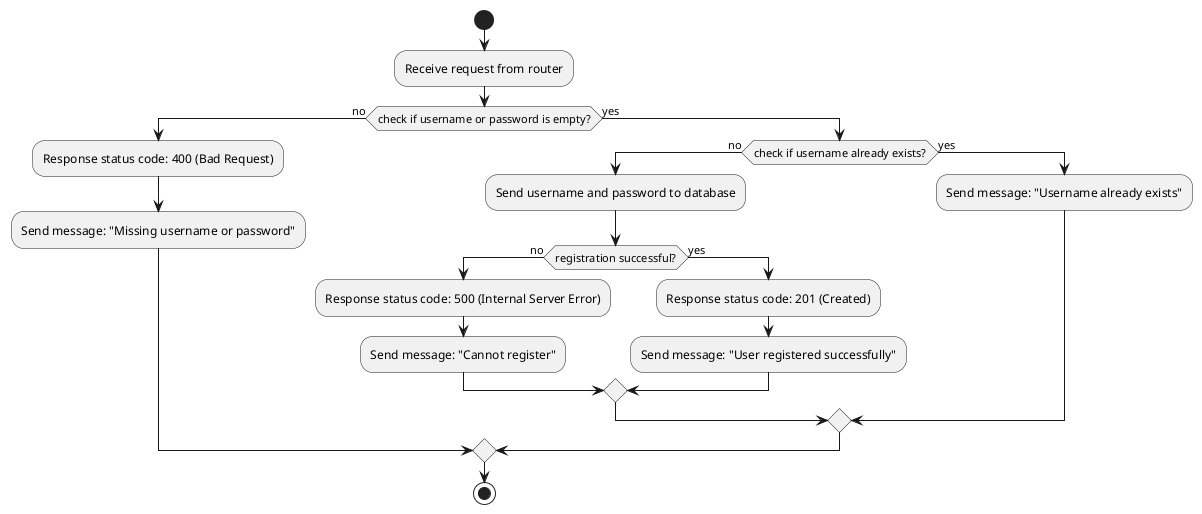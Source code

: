 @startuml register user Controller activity
start
:Receive request from router;
if (check if username or password is empty?) then (no)
    :Response status code: 400 (Bad Request);
    :Send message: "Missing username or password";
else (yes)
    if (check if username already exists?) then (no)
        :Send username and password to database;
        if (registration successful?) then (no)
            :Response status code: 500 (Internal Server Error);
            :Send message: "Cannot register";
        else (yes)
            :Response status code: 201 (Created);
            :Send message: "User registered successfully";
        endif
    else (yes)
        :Send message: "Username already exists";
    endif
endif
stop
@enduml